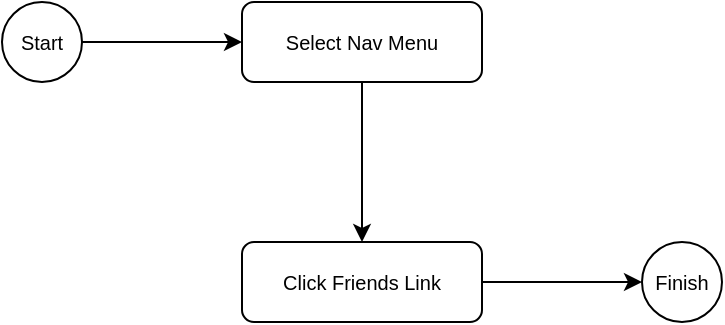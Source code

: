 <mxfile version="22.0.2" type="device">
  <diagram name="Page-1" id="eFOUN69yipdys_fuPzs3">
    <mxGraphModel dx="1102" dy="811" grid="1" gridSize="10" guides="1" tooltips="1" connect="1" arrows="1" fold="1" page="1" pageScale="1" pageWidth="1100" pageHeight="850" math="0" shadow="0">
      <root>
        <mxCell id="0" />
        <mxCell id="1" parent="0" />
        <mxCell id="rmI0tCw9FAUNQ4FlYXz--1" value="" style="edgeStyle=orthogonalEdgeStyle;rounded=0;orthogonalLoop=1;jettySize=auto;html=1;" edge="1" parent="1" source="rmI0tCw9FAUNQ4FlYXz--2" target="rmI0tCw9FAUNQ4FlYXz--4">
          <mxGeometry relative="1" as="geometry" />
        </mxCell>
        <mxCell id="rmI0tCw9FAUNQ4FlYXz--2" value="&lt;p style=&quot;line-height: 90%;&quot;&gt;&lt;font style=&quot;font-size: 10px;&quot;&gt;Start&lt;/font&gt;&lt;/p&gt;" style="ellipse;whiteSpace=wrap;html=1;aspect=fixed;" vertex="1" parent="1">
          <mxGeometry x="80" y="120" width="40" height="40" as="geometry" />
        </mxCell>
        <mxCell id="rmI0tCw9FAUNQ4FlYXz--3" value="" style="edgeStyle=orthogonalEdgeStyle;rounded=0;orthogonalLoop=1;jettySize=auto;html=1;" edge="1" parent="1" source="rmI0tCw9FAUNQ4FlYXz--4" target="rmI0tCw9FAUNQ4FlYXz--5">
          <mxGeometry relative="1" as="geometry" />
        </mxCell>
        <mxCell id="rmI0tCw9FAUNQ4FlYXz--4" value="&lt;font style=&quot;font-size: 10px;&quot;&gt;Select Nav Menu&lt;/font&gt;" style="rounded=1;whiteSpace=wrap;html=1;" vertex="1" parent="1">
          <mxGeometry x="200" y="120" width="120" height="40" as="geometry" />
        </mxCell>
        <mxCell id="rmI0tCw9FAUNQ4FlYXz--7" value="" style="edgeStyle=orthogonalEdgeStyle;rounded=0;orthogonalLoop=1;jettySize=auto;html=1;" edge="1" parent="1" source="rmI0tCw9FAUNQ4FlYXz--5" target="rmI0tCw9FAUNQ4FlYXz--6">
          <mxGeometry relative="1" as="geometry" />
        </mxCell>
        <mxCell id="rmI0tCw9FAUNQ4FlYXz--5" value="&lt;font style=&quot;font-size: 10px;&quot;&gt;Click Friends Link&lt;/font&gt;" style="rounded=1;whiteSpace=wrap;html=1;" vertex="1" parent="1">
          <mxGeometry x="200" y="240" width="120" height="40" as="geometry" />
        </mxCell>
        <mxCell id="rmI0tCw9FAUNQ4FlYXz--6" value="&lt;font style=&quot;font-size: 10px;&quot;&gt;Finish&lt;/font&gt;" style="ellipse;whiteSpace=wrap;html=1;aspect=fixed;fontSize=7;" vertex="1" parent="1">
          <mxGeometry x="400" y="240" width="40" height="40" as="geometry" />
        </mxCell>
      </root>
    </mxGraphModel>
  </diagram>
</mxfile>
